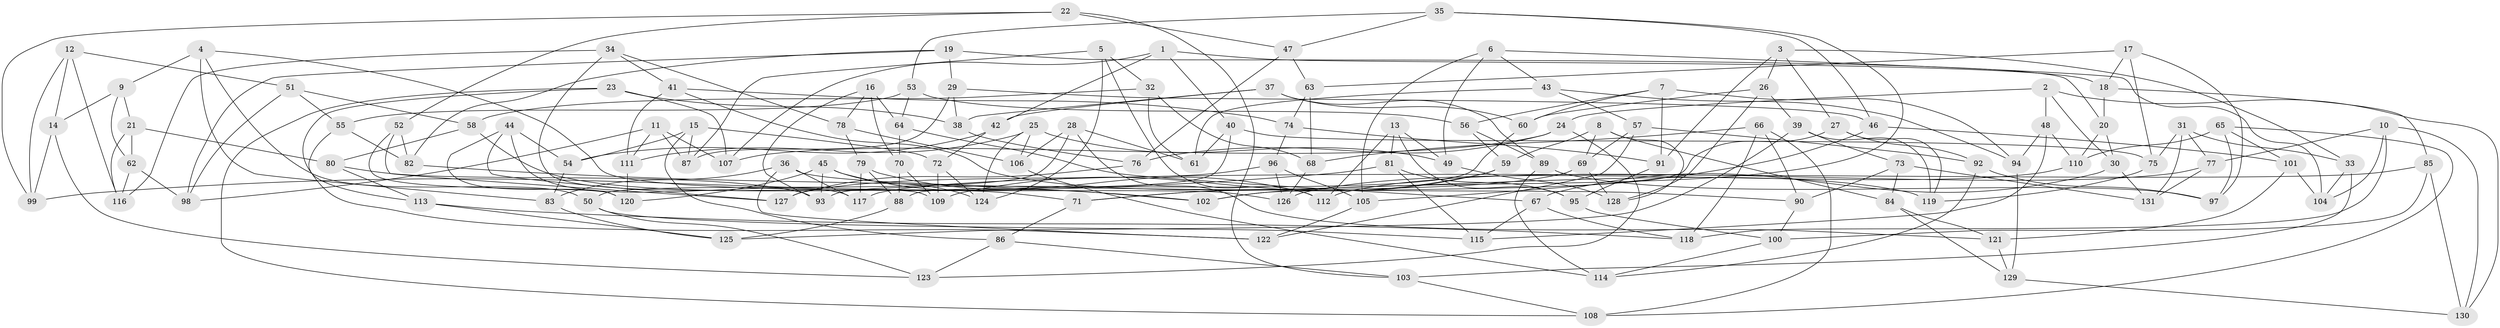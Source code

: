 // Generated by graph-tools (version 1.1) at 2025/11/02/27/25 16:11:50]
// undirected, 131 vertices, 262 edges
graph export_dot {
graph [start="1"]
  node [color=gray90,style=filled];
  1;
  2;
  3;
  4;
  5;
  6;
  7;
  8;
  9;
  10;
  11;
  12;
  13;
  14;
  15;
  16;
  17;
  18;
  19;
  20;
  21;
  22;
  23;
  24;
  25;
  26;
  27;
  28;
  29;
  30;
  31;
  32;
  33;
  34;
  35;
  36;
  37;
  38;
  39;
  40;
  41;
  42;
  43;
  44;
  45;
  46;
  47;
  48;
  49;
  50;
  51;
  52;
  53;
  54;
  55;
  56;
  57;
  58;
  59;
  60;
  61;
  62;
  63;
  64;
  65;
  66;
  67;
  68;
  69;
  70;
  71;
  72;
  73;
  74;
  75;
  76;
  77;
  78;
  79;
  80;
  81;
  82;
  83;
  84;
  85;
  86;
  87;
  88;
  89;
  90;
  91;
  92;
  93;
  94;
  95;
  96;
  97;
  98;
  99;
  100;
  101;
  102;
  103;
  104;
  105;
  106;
  107;
  108;
  109;
  110;
  111;
  112;
  113;
  114;
  115;
  116;
  117;
  118;
  119;
  120;
  121;
  122;
  123;
  124;
  125;
  126;
  127;
  128;
  129;
  130;
  131;
  1 -- 107;
  1 -- 40;
  1 -- 18;
  1 -- 42;
  2 -- 24;
  2 -- 130;
  2 -- 48;
  2 -- 30;
  3 -- 91;
  3 -- 26;
  3 -- 33;
  3 -- 27;
  4 -- 9;
  4 -- 126;
  4 -- 50;
  4 -- 83;
  5 -- 124;
  5 -- 87;
  5 -- 112;
  5 -- 32;
  6 -- 105;
  6 -- 104;
  6 -- 49;
  6 -- 43;
  7 -- 94;
  7 -- 60;
  7 -- 91;
  7 -- 56;
  8 -- 128;
  8 -- 84;
  8 -- 69;
  8 -- 59;
  9 -- 14;
  9 -- 21;
  9 -- 62;
  10 -- 118;
  10 -- 130;
  10 -- 104;
  10 -- 77;
  11 -- 98;
  11 -- 111;
  11 -- 87;
  11 -- 107;
  12 -- 14;
  12 -- 116;
  12 -- 99;
  12 -- 51;
  13 -- 95;
  13 -- 112;
  13 -- 49;
  13 -- 81;
  14 -- 123;
  14 -- 99;
  15 -- 54;
  15 -- 86;
  15 -- 87;
  15 -- 72;
  16 -- 93;
  16 -- 70;
  16 -- 64;
  16 -- 78;
  17 -- 97;
  17 -- 63;
  17 -- 18;
  17 -- 75;
  18 -- 85;
  18 -- 20;
  19 -- 20;
  19 -- 29;
  19 -- 98;
  19 -- 82;
  20 -- 110;
  20 -- 30;
  21 -- 80;
  21 -- 116;
  21 -- 62;
  22 -- 52;
  22 -- 47;
  22 -- 103;
  22 -- 99;
  23 -- 113;
  23 -- 107;
  23 -- 108;
  23 -- 38;
  24 -- 123;
  24 -- 76;
  24 -- 107;
  25 -- 106;
  25 -- 124;
  25 -- 49;
  25 -- 111;
  26 -- 39;
  26 -- 128;
  26 -- 60;
  27 -- 102;
  27 -- 119;
  27 -- 92;
  28 -- 50;
  28 -- 106;
  28 -- 121;
  28 -- 61;
  29 -- 46;
  29 -- 87;
  29 -- 38;
  30 -- 131;
  30 -- 67;
  31 -- 131;
  31 -- 33;
  31 -- 75;
  31 -- 77;
  32 -- 68;
  32 -- 61;
  32 -- 58;
  33 -- 104;
  33 -- 103;
  34 -- 116;
  34 -- 109;
  34 -- 78;
  34 -- 41;
  35 -- 53;
  35 -- 46;
  35 -- 102;
  35 -- 47;
  36 -- 90;
  36 -- 122;
  36 -- 83;
  36 -- 117;
  37 -- 42;
  37 -- 60;
  37 -- 89;
  37 -- 38;
  38 -- 76;
  39 -- 119;
  39 -- 73;
  39 -- 125;
  40 -- 75;
  40 -- 88;
  40 -- 61;
  41 -- 74;
  41 -- 119;
  41 -- 111;
  42 -- 54;
  42 -- 72;
  43 -- 57;
  43 -- 94;
  43 -- 61;
  44 -- 120;
  44 -- 127;
  44 -- 117;
  44 -- 54;
  45 -- 120;
  45 -- 93;
  45 -- 102;
  45 -- 124;
  46 -- 105;
  46 -- 101;
  47 -- 63;
  47 -- 76;
  48 -- 94;
  48 -- 110;
  48 -- 115;
  49 -- 128;
  50 -- 115;
  50 -- 123;
  51 -- 55;
  51 -- 58;
  51 -- 98;
  52 -- 82;
  52 -- 127;
  52 -- 120;
  53 -- 64;
  53 -- 55;
  53 -- 56;
  54 -- 83;
  55 -- 82;
  55 -- 122;
  56 -- 89;
  56 -- 59;
  57 -- 122;
  57 -- 92;
  57 -- 69;
  58 -- 71;
  58 -- 80;
  59 -- 109;
  59 -- 71;
  60 -- 93;
  62 -- 116;
  62 -- 98;
  63 -- 74;
  63 -- 68;
  64 -- 67;
  64 -- 70;
  65 -- 101;
  65 -- 108;
  65 -- 110;
  65 -- 97;
  66 -- 108;
  66 -- 118;
  66 -- 68;
  66 -- 90;
  67 -- 118;
  67 -- 115;
  68 -- 126;
  69 -- 128;
  69 -- 71;
  70 -- 88;
  70 -- 109;
  71 -- 86;
  72 -- 109;
  72 -- 124;
  73 -- 84;
  73 -- 131;
  73 -- 90;
  74 -- 96;
  74 -- 91;
  75 -- 119;
  76 -- 127;
  77 -- 131;
  77 -- 112;
  78 -- 106;
  78 -- 79;
  79 -- 88;
  79 -- 117;
  79 -- 112;
  80 -- 113;
  80 -- 93;
  81 -- 115;
  81 -- 99;
  81 -- 95;
  82 -- 102;
  83 -- 125;
  84 -- 121;
  84 -- 129;
  85 -- 130;
  85 -- 100;
  85 -- 117;
  86 -- 123;
  86 -- 103;
  88 -- 125;
  89 -- 114;
  89 -- 97;
  90 -- 100;
  91 -- 95;
  92 -- 114;
  92 -- 97;
  94 -- 129;
  95 -- 100;
  96 -- 105;
  96 -- 126;
  96 -- 127;
  100 -- 114;
  101 -- 104;
  101 -- 121;
  103 -- 108;
  105 -- 122;
  106 -- 114;
  110 -- 126;
  111 -- 120;
  113 -- 118;
  113 -- 125;
  121 -- 129;
  129 -- 130;
}
